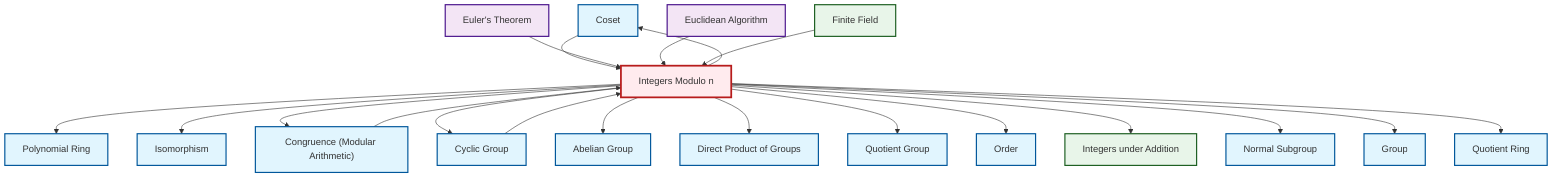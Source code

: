 graph TD
    classDef definition fill:#e1f5fe,stroke:#01579b,stroke-width:2px
    classDef theorem fill:#f3e5f5,stroke:#4a148c,stroke-width:2px
    classDef axiom fill:#fff3e0,stroke:#e65100,stroke-width:2px
    classDef example fill:#e8f5e9,stroke:#1b5e20,stroke-width:2px
    classDef current fill:#ffebee,stroke:#b71c1c,stroke-width:3px
    def-coset["Coset"]:::definition
    def-polynomial-ring["Polynomial Ring"]:::definition
    def-cyclic-group["Cyclic Group"]:::definition
    def-abelian-group["Abelian Group"]:::definition
    def-group["Group"]:::definition
    def-congruence["Congruence (Modular Arithmetic)"]:::definition
    def-quotient-group["Quotient Group"]:::definition
    def-quotient-ring["Quotient Ring"]:::definition
    ex-quotient-integers-mod-n["Integers Modulo n"]:::example
    ex-finite-field["Finite Field"]:::example
    def-isomorphism["Isomorphism"]:::definition
    thm-euler["Euler's Theorem"]:::theorem
    def-direct-product["Direct Product of Groups"]:::definition
    thm-euclidean-algorithm["Euclidean Algorithm"]:::theorem
    def-order["Order"]:::definition
    def-normal-subgroup["Normal Subgroup"]:::definition
    ex-integers-addition["Integers under Addition"]:::example
    ex-quotient-integers-mod-n --> def-polynomial-ring
    ex-quotient-integers-mod-n --> def-isomorphism
    ex-quotient-integers-mod-n --> def-congruence
    ex-quotient-integers-mod-n --> def-cyclic-group
    def-coset --> ex-quotient-integers-mod-n
    ex-quotient-integers-mod-n --> def-abelian-group
    def-congruence --> ex-quotient-integers-mod-n
    ex-quotient-integers-mod-n --> def-direct-product
    ex-quotient-integers-mod-n --> def-coset
    ex-quotient-integers-mod-n --> def-quotient-group
    ex-quotient-integers-mod-n --> def-order
    ex-quotient-integers-mod-n --> ex-integers-addition
    ex-quotient-integers-mod-n --> def-normal-subgroup
    ex-quotient-integers-mod-n --> def-group
    thm-euler --> ex-quotient-integers-mod-n
    thm-euclidean-algorithm --> ex-quotient-integers-mod-n
    ex-finite-field --> ex-quotient-integers-mod-n
    ex-quotient-integers-mod-n --> def-quotient-ring
    def-cyclic-group --> ex-quotient-integers-mod-n
    class ex-quotient-integers-mod-n current